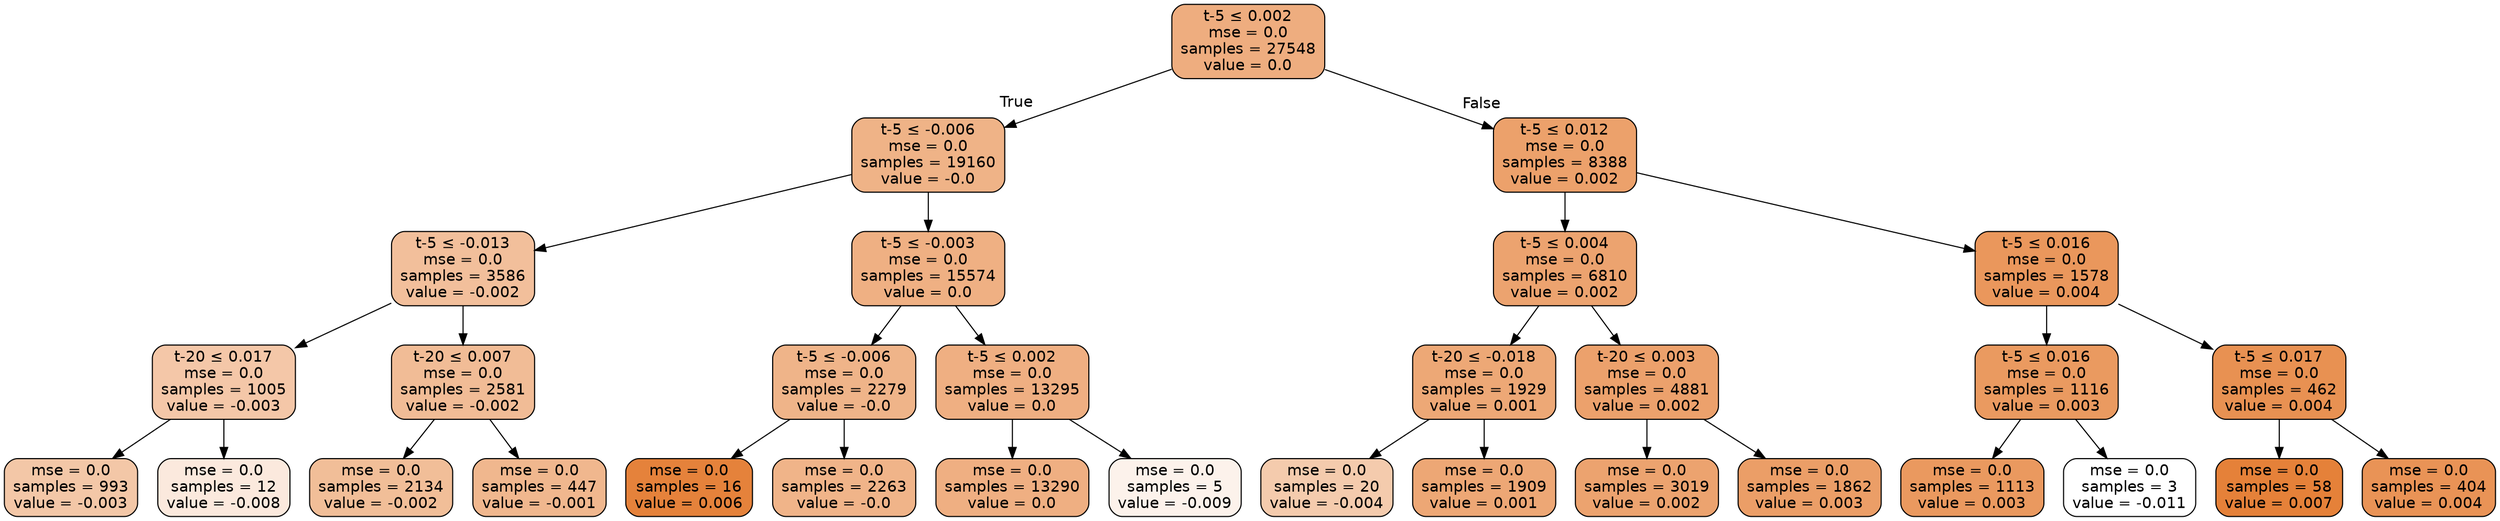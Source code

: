 digraph Tree {
node [shape=box, style="filled, rounded", color="black", fontname=helvetica] ;
edge [fontname=helvetica] ;
0 [label=<t-5 &le; 0.002<br/>mse = 0.0<br/>samples = 27548<br/>value = 0.0>, fillcolor="#eead7f"] ;
1 [label=<t-5 &le; -0.006<br/>mse = 0.0<br/>samples = 19160<br/>value = -0.0>, fillcolor="#efb387"] ;
0 -> 1 [labeldistance=2.5, labelangle=45, headlabel="True"] ;
2 [label=<t-5 &le; -0.013<br/>mse = 0.0<br/>samples = 3586<br/>value = -0.002>, fillcolor="#f2bf9b"] ;
1 -> 2 ;
3 [label=<t-20 &le; 0.017<br/>mse = 0.0<br/>samples = 1005<br/>value = -0.003>, fillcolor="#f4c7a8"] ;
2 -> 3 ;
4 [label=<mse = 0.0<br/>samples = 993<br/>value = -0.003>, fillcolor="#f3c7a7"] ;
3 -> 4 ;
5 [label=<mse = 0.0<br/>samples = 12<br/>value = -0.008>, fillcolor="#fbe9dd"] ;
3 -> 5 ;
6 [label=<t-20 &le; 0.007<br/>mse = 0.0<br/>samples = 2581<br/>value = -0.002>, fillcolor="#f1bc96"] ;
2 -> 6 ;
7 [label=<mse = 0.0<br/>samples = 2134<br/>value = -0.002>, fillcolor="#f1be98"] ;
6 -> 7 ;
8 [label=<mse = 0.0<br/>samples = 447<br/>value = -0.001>, fillcolor="#f0b78e"] ;
6 -> 8 ;
9 [label=<t-5 &le; -0.003<br/>mse = 0.0<br/>samples = 15574<br/>value = 0.0>, fillcolor="#efb083"] ;
1 -> 9 ;
10 [label=<t-5 &le; -0.006<br/>mse = 0.0<br/>samples = 2279<br/>value = -0.0>, fillcolor="#efb489"] ;
9 -> 10 ;
11 [label=<mse = 0.0<br/>samples = 16<br/>value = 0.006>, fillcolor="#e5823b"] ;
10 -> 11 ;
12 [label=<mse = 0.0<br/>samples = 2263<br/>value = -0.0>, fillcolor="#f0b489"] ;
10 -> 12 ;
13 [label=<t-5 &le; 0.002<br/>mse = 0.0<br/>samples = 13295<br/>value = 0.0>, fillcolor="#efaf82"] ;
9 -> 13 ;
14 [label=<mse = 0.0<br/>samples = 13290<br/>value = 0.0>, fillcolor="#efaf82"] ;
13 -> 14 ;
15 [label=<mse = 0.0<br/>samples = 5<br/>value = -0.009>, fillcolor="#fcf2eb"] ;
13 -> 15 ;
16 [label=<t-5 &le; 0.012<br/>mse = 0.0<br/>samples = 8388<br/>value = 0.002>, fillcolor="#eca16b"] ;
0 -> 16 [labeldistance=2.5, labelangle=-45, headlabel="False"] ;
17 [label=<t-5 &le; 0.004<br/>mse = 0.0<br/>samples = 6810<br/>value = 0.002>, fillcolor="#eca36f"] ;
16 -> 17 ;
18 [label=<t-20 &le; -0.018<br/>mse = 0.0<br/>samples = 1929<br/>value = 0.001>, fillcolor="#eda876"] ;
17 -> 18 ;
19 [label=<mse = 0.0<br/>samples = 20<br/>value = -0.004>, fillcolor="#f4cbad"] ;
18 -> 19 ;
20 [label=<mse = 0.0<br/>samples = 1909<br/>value = 0.001>, fillcolor="#eda775"] ;
18 -> 20 ;
21 [label=<t-20 &le; 0.003<br/>mse = 0.0<br/>samples = 4881<br/>value = 0.002>, fillcolor="#eca16c"] ;
17 -> 21 ;
22 [label=<mse = 0.0<br/>samples = 3019<br/>value = 0.002>, fillcolor="#eca36f"] ;
21 -> 22 ;
23 [label=<mse = 0.0<br/>samples = 1862<br/>value = 0.003>, fillcolor="#eb9e67"] ;
21 -> 23 ;
24 [label=<t-5 &le; 0.016<br/>mse = 0.0<br/>samples = 1578<br/>value = 0.004>, fillcolor="#ea975c"] ;
16 -> 24 ;
25 [label=<t-5 &le; 0.016<br/>mse = 0.0<br/>samples = 1116<br/>value = 0.003>, fillcolor="#ea9a60"] ;
24 -> 25 ;
26 [label=<mse = 0.0<br/>samples = 1113<br/>value = 0.003>, fillcolor="#ea995f"] ;
25 -> 26 ;
27 [label=<mse = 0.0<br/>samples = 3<br/>value = -0.011>, fillcolor="#ffffff"] ;
25 -> 27 ;
28 [label=<t-5 &le; 0.017<br/>mse = 0.0<br/>samples = 462<br/>value = 0.004>, fillcolor="#e89152"] ;
24 -> 28 ;
29 [label=<mse = 0.0<br/>samples = 58<br/>value = 0.007>, fillcolor="#e58139"] ;
28 -> 29 ;
30 [label=<mse = 0.0<br/>samples = 404<br/>value = 0.004>, fillcolor="#e99356"] ;
28 -> 30 ;
}